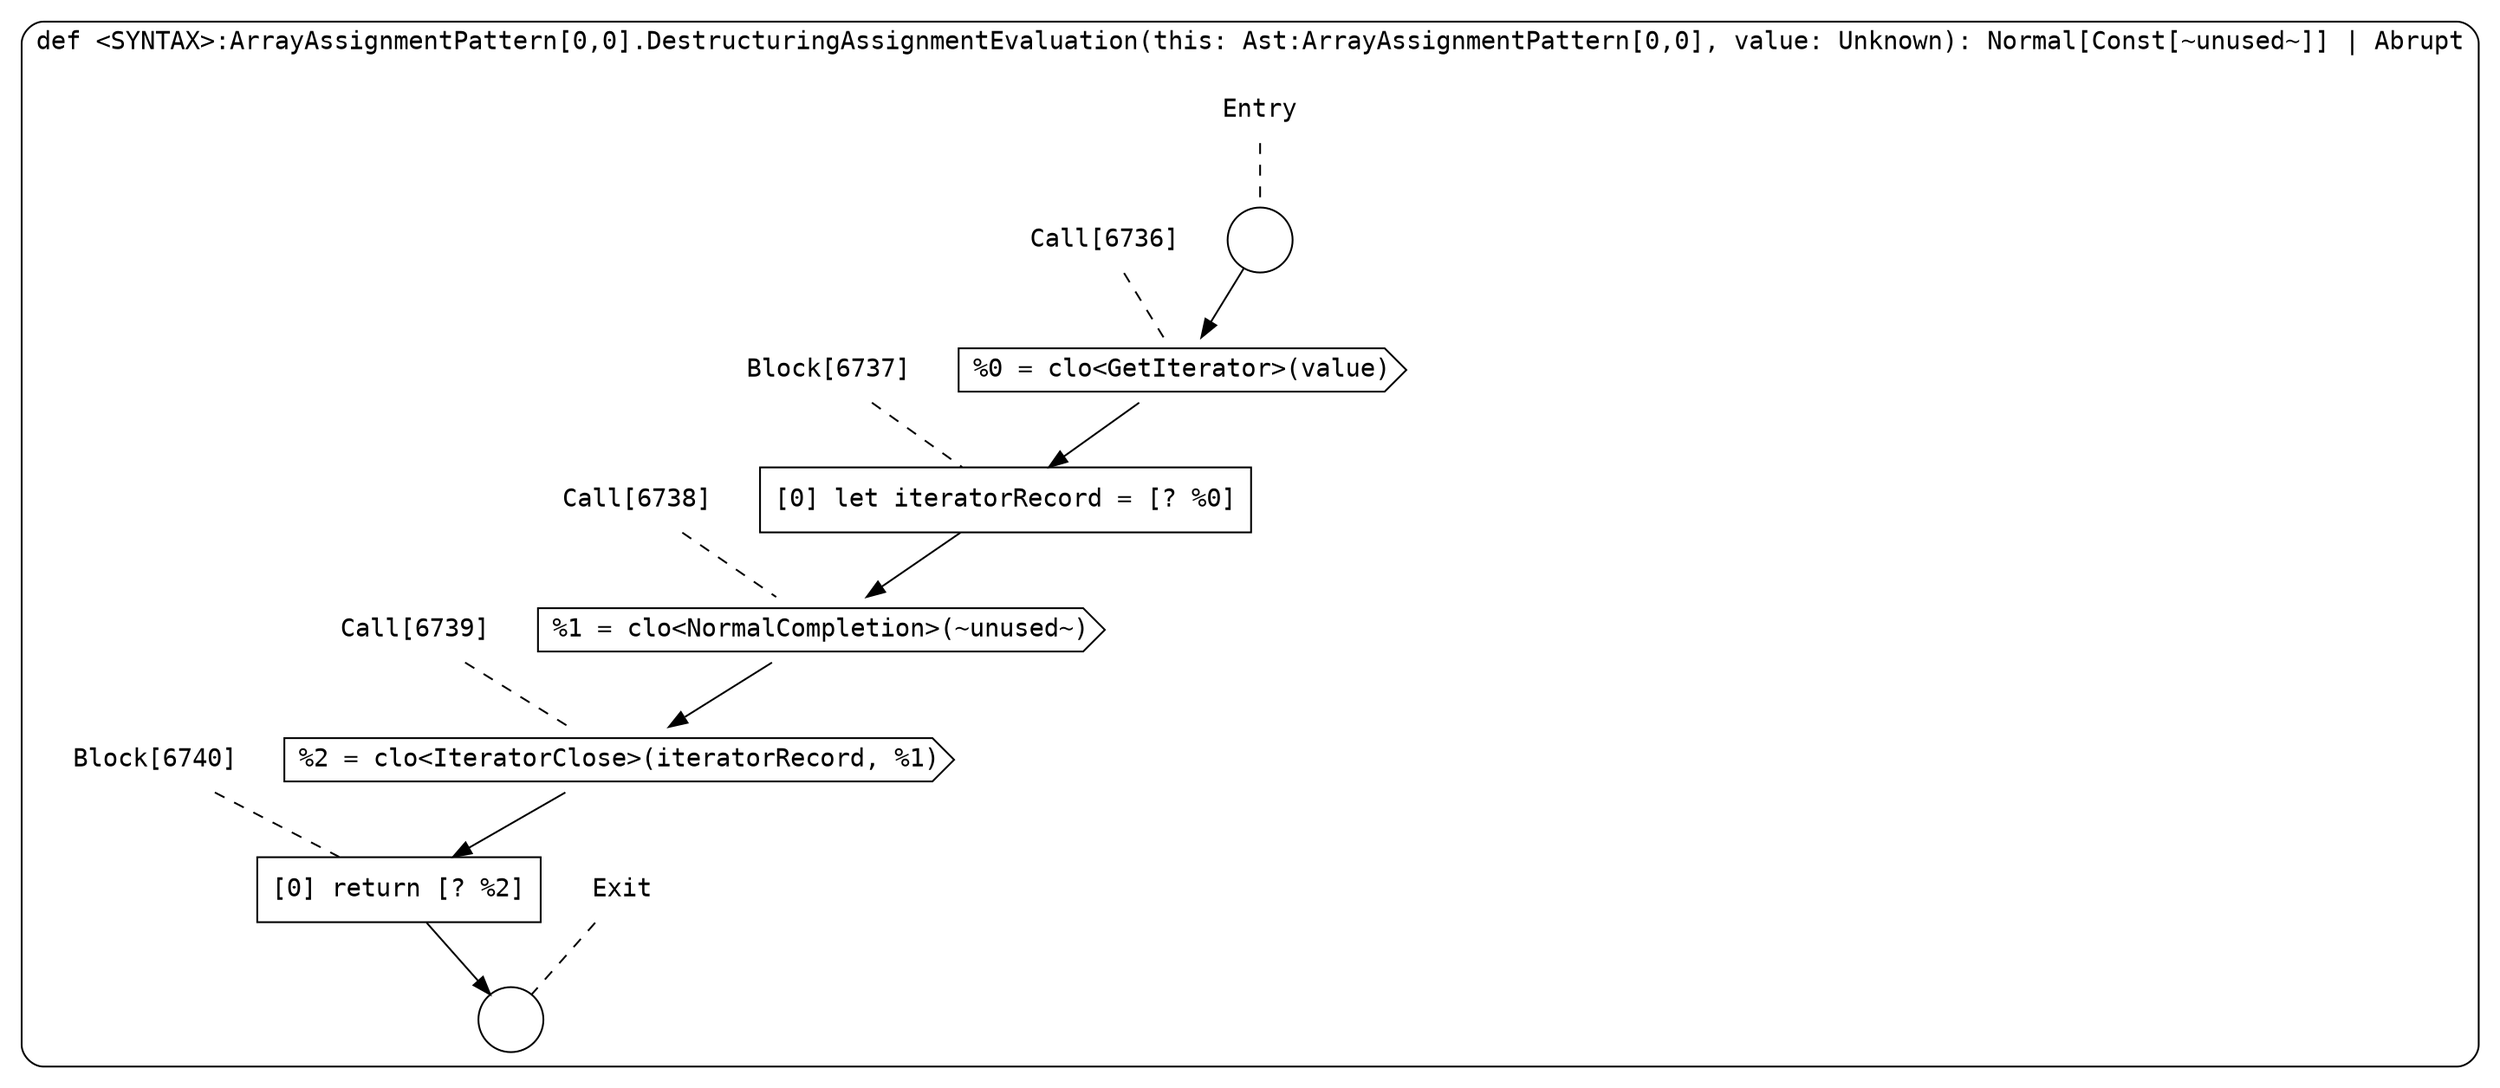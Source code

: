 digraph {
  graph [fontname = "Consolas"]
  node [fontname = "Consolas"]
  edge [fontname = "Consolas"]
  subgraph cluster1350 {
    label = "def <SYNTAX>:ArrayAssignmentPattern[0,0].DestructuringAssignmentEvaluation(this: Ast:ArrayAssignmentPattern[0,0], value: Unknown): Normal[Const[~unused~]] | Abrupt"
    style = rounded
    cluster1350_entry_name [shape=none, label=<<font color="black">Entry</font>>]
    cluster1350_entry_name -> cluster1350_entry [arrowhead=none, color="black", style=dashed]
    cluster1350_entry [shape=circle label=" " color="black" fillcolor="white" style=filled]
    cluster1350_entry -> node6736 [color="black"]
    cluster1350_exit_name [shape=none, label=<<font color="black">Exit</font>>]
    cluster1350_exit_name -> cluster1350_exit [arrowhead=none, color="black", style=dashed]
    cluster1350_exit [shape=circle label=" " color="black" fillcolor="white" style=filled]
    node6736_name [shape=none, label=<<font color="black">Call[6736]</font>>]
    node6736_name -> node6736 [arrowhead=none, color="black", style=dashed]
    node6736 [shape=cds, label=<<font color="black">%0 = clo&lt;GetIterator&gt;(value)</font>> color="black" fillcolor="white", style=filled]
    node6736 -> node6737 [color="black"]
    node6737_name [shape=none, label=<<font color="black">Block[6737]</font>>]
    node6737_name -> node6737 [arrowhead=none, color="black", style=dashed]
    node6737 [shape=box, label=<<font color="black">[0] let iteratorRecord = [? %0]<BR ALIGN="LEFT"/></font>> color="black" fillcolor="white", style=filled]
    node6737 -> node6738 [color="black"]
    node6738_name [shape=none, label=<<font color="black">Call[6738]</font>>]
    node6738_name -> node6738 [arrowhead=none, color="black", style=dashed]
    node6738 [shape=cds, label=<<font color="black">%1 = clo&lt;NormalCompletion&gt;(~unused~)</font>> color="black" fillcolor="white", style=filled]
    node6738 -> node6739 [color="black"]
    node6739_name [shape=none, label=<<font color="black">Call[6739]</font>>]
    node6739_name -> node6739 [arrowhead=none, color="black", style=dashed]
    node6739 [shape=cds, label=<<font color="black">%2 = clo&lt;IteratorClose&gt;(iteratorRecord, %1)</font>> color="black" fillcolor="white", style=filled]
    node6739 -> node6740 [color="black"]
    node6740_name [shape=none, label=<<font color="black">Block[6740]</font>>]
    node6740_name -> node6740 [arrowhead=none, color="black", style=dashed]
    node6740 [shape=box, label=<<font color="black">[0] return [? %2]<BR ALIGN="LEFT"/></font>> color="black" fillcolor="white", style=filled]
    node6740 -> cluster1350_exit [color="black"]
  }
}
